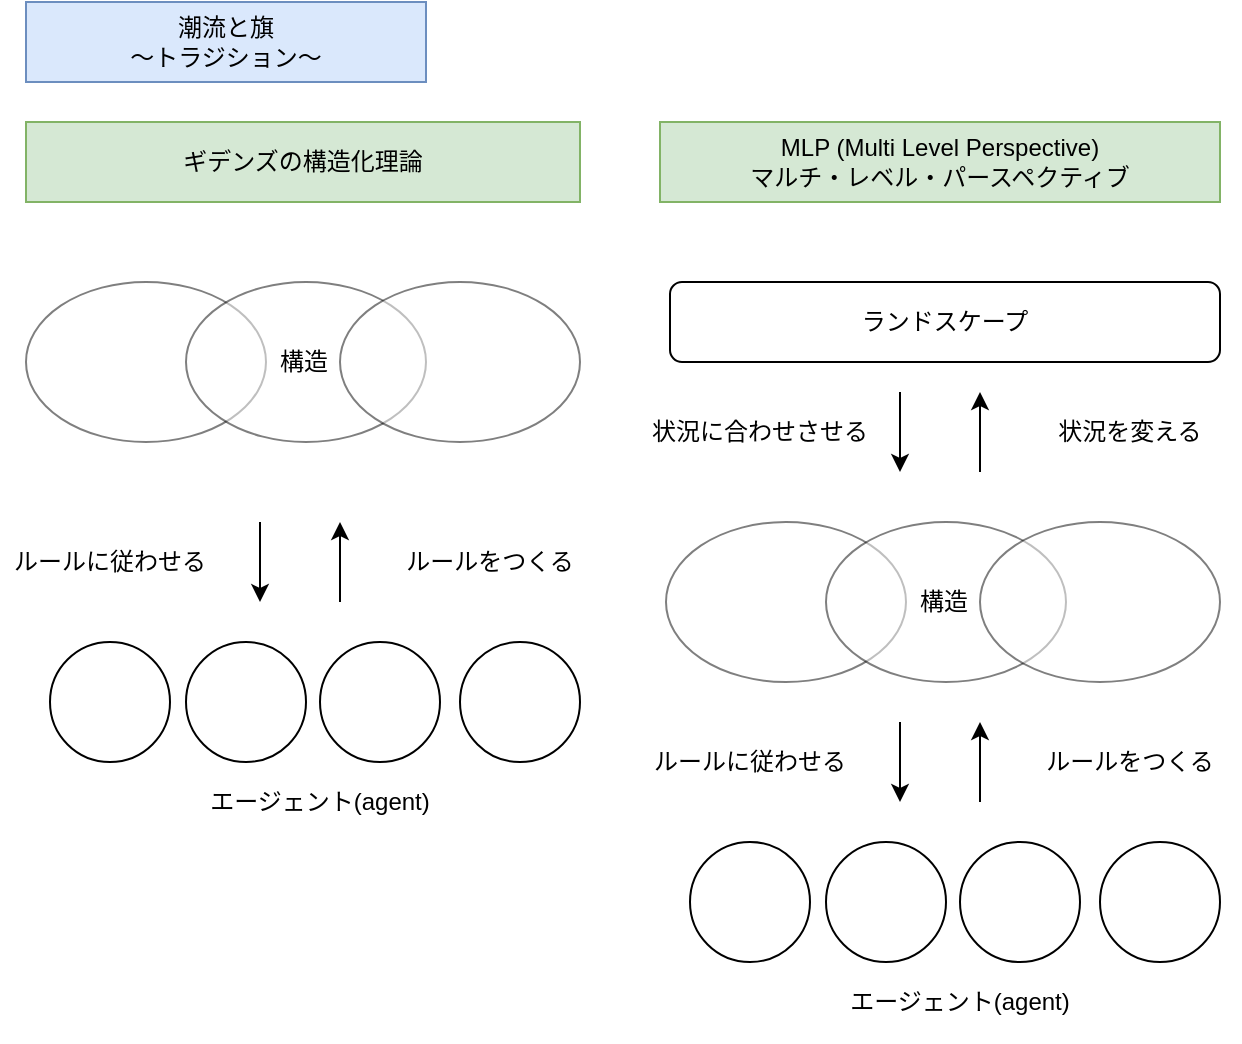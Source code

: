 <mxfile>
    <diagram id="RQlR1G9lBBgjaOKuBKlE" name="ページ1">
        <mxGraphModel dx="778" dy="777" grid="1" gridSize="10" guides="1" tooltips="1" connect="1" arrows="1" fold="1" page="1" pageScale="1" pageWidth="827" pageHeight="1169" math="0" shadow="0">
            <root>
                <mxCell id="0"/>
                <mxCell id="1" parent="0"/>
                <mxCell id="2" value="潮流と旗&lt;br&gt;&lt;div&gt;～トラジション～&lt;/div&gt;" style="text;html=1;align=center;verticalAlign=middle;whiteSpace=wrap;rounded=0;fillColor=#dae8fc;strokeColor=#6c8ebf;" parent="1" vertex="1">
                    <mxGeometry x="123" y="60" width="200" height="40" as="geometry"/>
                </mxCell>
                <mxCell id="3" value="" style="ellipse;whiteSpace=wrap;html=1;aspect=fixed;" parent="1" vertex="1">
                    <mxGeometry x="135" y="380" width="60" height="60" as="geometry"/>
                </mxCell>
                <mxCell id="4" value="ギデンズの構造化理論" style="text;html=1;align=center;verticalAlign=middle;whiteSpace=wrap;rounded=0;fillColor=#d5e8d4;strokeColor=#82b366;" parent="1" vertex="1">
                    <mxGeometry x="123" y="120" width="277" height="40" as="geometry"/>
                </mxCell>
                <mxCell id="14" value="MLP (Multi Level Perspective)&lt;div&gt;マルチ・レベル・パースペクティブ&lt;/div&gt;" style="text;html=1;align=center;verticalAlign=middle;whiteSpace=wrap;rounded=0;fillColor=#d5e8d4;strokeColor=#82b366;" parent="1" vertex="1">
                    <mxGeometry x="440" y="120" width="280" height="40" as="geometry"/>
                </mxCell>
                <mxCell id="27" value="" style="ellipse;whiteSpace=wrap;html=1;opacity=50;" vertex="1" parent="1">
                    <mxGeometry x="123" y="200" width="120" height="80" as="geometry"/>
                </mxCell>
                <mxCell id="28" value="" style="ellipse;whiteSpace=wrap;html=1;opacity=50;" vertex="1" parent="1">
                    <mxGeometry x="203" y="200" width="120" height="80" as="geometry"/>
                </mxCell>
                <mxCell id="29" value="" style="ellipse;whiteSpace=wrap;html=1;opacity=50;" vertex="1" parent="1">
                    <mxGeometry x="280" y="200" width="120" height="80" as="geometry"/>
                </mxCell>
                <mxCell id="30" value="構造" style="text;html=1;align=center;verticalAlign=middle;whiteSpace=wrap;rounded=0;" vertex="1" parent="1">
                    <mxGeometry x="231.5" y="225" width="60" height="30" as="geometry"/>
                </mxCell>
                <mxCell id="31" value="" style="endArrow=classic;html=1;" edge="1" parent="1">
                    <mxGeometry width="50" height="50" relative="1" as="geometry">
                        <mxPoint x="240" y="320" as="sourcePoint"/>
                        <mxPoint x="240" y="360" as="targetPoint"/>
                    </mxGeometry>
                </mxCell>
                <mxCell id="32" value="ルールに従わせる" style="text;html=1;align=center;verticalAlign=middle;whiteSpace=wrap;rounded=0;" vertex="1" parent="1">
                    <mxGeometry x="110" y="320" width="110" height="40" as="geometry"/>
                </mxCell>
                <mxCell id="35" value="" style="endArrow=classic;html=1;" edge="1" parent="1">
                    <mxGeometry width="50" height="50" relative="1" as="geometry">
                        <mxPoint x="280" y="360" as="sourcePoint"/>
                        <mxPoint x="280" y="320" as="targetPoint"/>
                    </mxGeometry>
                </mxCell>
                <mxCell id="36" value="ルールをつくる" style="text;html=1;align=center;verticalAlign=middle;whiteSpace=wrap;rounded=0;" vertex="1" parent="1">
                    <mxGeometry x="300" y="320" width="110" height="40" as="geometry"/>
                </mxCell>
                <mxCell id="37" value="エージェント(agent)" style="text;html=1;align=center;verticalAlign=middle;whiteSpace=wrap;rounded=0;" vertex="1" parent="1">
                    <mxGeometry x="170" y="440" width="200" height="40" as="geometry"/>
                </mxCell>
                <mxCell id="38" value="" style="ellipse;whiteSpace=wrap;html=1;aspect=fixed;" vertex="1" parent="1">
                    <mxGeometry x="203" y="380" width="60" height="60" as="geometry"/>
                </mxCell>
                <mxCell id="39" value="" style="ellipse;whiteSpace=wrap;html=1;aspect=fixed;" vertex="1" parent="1">
                    <mxGeometry x="270" y="380" width="60" height="60" as="geometry"/>
                </mxCell>
                <mxCell id="40" value="" style="ellipse;whiteSpace=wrap;html=1;aspect=fixed;" vertex="1" parent="1">
                    <mxGeometry x="340" y="380" width="60" height="60" as="geometry"/>
                </mxCell>
                <mxCell id="41" value="" style="ellipse;whiteSpace=wrap;html=1;aspect=fixed;" vertex="1" parent="1">
                    <mxGeometry x="455" y="480" width="60" height="60" as="geometry"/>
                </mxCell>
                <mxCell id="42" value="" style="ellipse;whiteSpace=wrap;html=1;opacity=50;" vertex="1" parent="1">
                    <mxGeometry x="443" y="320" width="120" height="80" as="geometry"/>
                </mxCell>
                <mxCell id="43" value="" style="ellipse;whiteSpace=wrap;html=1;opacity=50;" vertex="1" parent="1">
                    <mxGeometry x="523" y="320" width="120" height="80" as="geometry"/>
                </mxCell>
                <mxCell id="44" value="" style="ellipse;whiteSpace=wrap;html=1;opacity=50;" vertex="1" parent="1">
                    <mxGeometry x="600" y="320" width="120" height="80" as="geometry"/>
                </mxCell>
                <mxCell id="45" value="構造" style="text;html=1;align=center;verticalAlign=middle;whiteSpace=wrap;rounded=0;" vertex="1" parent="1">
                    <mxGeometry x="551.5" y="345" width="60" height="30" as="geometry"/>
                </mxCell>
                <mxCell id="46" value="" style="endArrow=classic;html=1;" edge="1" parent="1">
                    <mxGeometry width="50" height="50" relative="1" as="geometry">
                        <mxPoint x="560" y="420" as="sourcePoint"/>
                        <mxPoint x="560" y="460" as="targetPoint"/>
                    </mxGeometry>
                </mxCell>
                <mxCell id="47" value="ルールに従わせる" style="text;html=1;align=center;verticalAlign=middle;whiteSpace=wrap;rounded=0;" vertex="1" parent="1">
                    <mxGeometry x="430" y="420" width="110" height="40" as="geometry"/>
                </mxCell>
                <mxCell id="48" value="" style="endArrow=classic;html=1;" edge="1" parent="1">
                    <mxGeometry width="50" height="50" relative="1" as="geometry">
                        <mxPoint x="600" y="460" as="sourcePoint"/>
                        <mxPoint x="600" y="420" as="targetPoint"/>
                    </mxGeometry>
                </mxCell>
                <mxCell id="49" value="ルールをつくる" style="text;html=1;align=center;verticalAlign=middle;whiteSpace=wrap;rounded=0;" vertex="1" parent="1">
                    <mxGeometry x="620" y="420" width="110" height="40" as="geometry"/>
                </mxCell>
                <mxCell id="50" value="エージェント(agent)" style="text;html=1;align=center;verticalAlign=middle;whiteSpace=wrap;rounded=0;" vertex="1" parent="1">
                    <mxGeometry x="490" y="540" width="200" height="40" as="geometry"/>
                </mxCell>
                <mxCell id="51" value="" style="ellipse;whiteSpace=wrap;html=1;aspect=fixed;" vertex="1" parent="1">
                    <mxGeometry x="523" y="480" width="60" height="60" as="geometry"/>
                </mxCell>
                <mxCell id="52" value="" style="ellipse;whiteSpace=wrap;html=1;aspect=fixed;" vertex="1" parent="1">
                    <mxGeometry x="590" y="480" width="60" height="60" as="geometry"/>
                </mxCell>
                <mxCell id="53" value="" style="ellipse;whiteSpace=wrap;html=1;aspect=fixed;" vertex="1" parent="1">
                    <mxGeometry x="660" y="480" width="60" height="60" as="geometry"/>
                </mxCell>
                <mxCell id="54" value="ランドスケープ" style="rounded=1;whiteSpace=wrap;html=1;" vertex="1" parent="1">
                    <mxGeometry x="445" y="200" width="275" height="40" as="geometry"/>
                </mxCell>
                <mxCell id="55" value="" style="endArrow=classic;html=1;" edge="1" parent="1">
                    <mxGeometry width="50" height="50" relative="1" as="geometry">
                        <mxPoint x="560" y="255" as="sourcePoint"/>
                        <mxPoint x="560" y="295" as="targetPoint"/>
                    </mxGeometry>
                </mxCell>
                <mxCell id="56" value="状況に合わせさせる" style="text;html=1;align=center;verticalAlign=middle;whiteSpace=wrap;rounded=0;" vertex="1" parent="1">
                    <mxGeometry x="430" y="255" width="120" height="40" as="geometry"/>
                </mxCell>
                <mxCell id="57" value="" style="endArrow=classic;html=1;" edge="1" parent="1">
                    <mxGeometry width="50" height="50" relative="1" as="geometry">
                        <mxPoint x="600" y="295" as="sourcePoint"/>
                        <mxPoint x="600" y="255" as="targetPoint"/>
                    </mxGeometry>
                </mxCell>
                <mxCell id="58" value="状況を変える" style="text;html=1;align=center;verticalAlign=middle;whiteSpace=wrap;rounded=0;" vertex="1" parent="1">
                    <mxGeometry x="620" y="255" width="110" height="40" as="geometry"/>
                </mxCell>
            </root>
        </mxGraphModel>
    </diagram>
</mxfile>